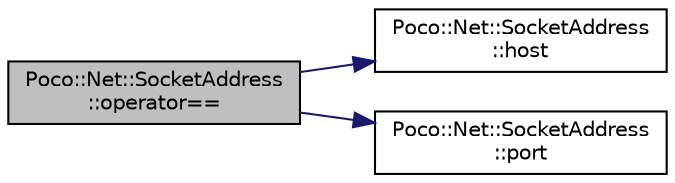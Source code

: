 digraph "Poco::Net::SocketAddress::operator=="
{
 // LATEX_PDF_SIZE
  edge [fontname="Helvetica",fontsize="10",labelfontname="Helvetica",labelfontsize="10"];
  node [fontname="Helvetica",fontsize="10",shape=record];
  rankdir="LR";
  Node1 [label="Poco::Net::SocketAddress\l::operator==",height=0.2,width=0.4,color="black", fillcolor="grey75", style="filled", fontcolor="black",tooltip=" "];
  Node1 -> Node2 [color="midnightblue",fontsize="10",style="solid",fontname="Helvetica"];
  Node2 [label="Poco::Net::SocketAddress\l::host",height=0.2,width=0.4,color="black", fillcolor="white", style="filled",URL="$classPoco_1_1Net_1_1SocketAddress.html#aadbb63bef125d5f2b796ee02cf4ee58b",tooltip="Assigns another SocketAddress."];
  Node1 -> Node3 [color="midnightblue",fontsize="10",style="solid",fontname="Helvetica"];
  Node3 [label="Poco::Net::SocketAddress\l::port",height=0.2,width=0.4,color="black", fillcolor="white", style="filled",URL="$classPoco_1_1Net_1_1SocketAddress.html#a5ab3726c4babb6399f1687ebf83a1046",tooltip="Returns the host IP address."];
}
